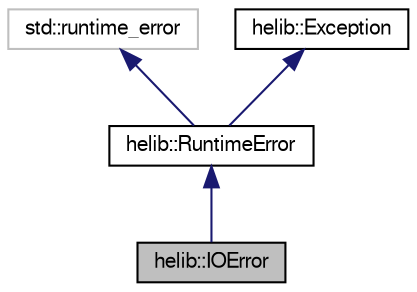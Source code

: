 digraph "helib::IOError"
{
  edge [fontname="FreeSans",fontsize="10",labelfontname="FreeSans",labelfontsize="10"];
  node [fontname="FreeSans",fontsize="10",shape=record];
  Node4 [label="helib::IOError",height=0.2,width=0.4,color="black", fillcolor="grey75", style="filled", fontcolor="black"];
  Node5 -> Node4 [dir="back",color="midnightblue",fontsize="10",style="solid"];
  Node5 [label="helib::RuntimeError",height=0.2,width=0.4,color="black", fillcolor="white", style="filled",URL="$classhelib_1_1_runtime_error.html",tooltip="Inherits from Exception and std::runtime_error. "];
  Node6 -> Node5 [dir="back",color="midnightblue",fontsize="10",style="solid"];
  Node6 [label="std::runtime_error",height=0.2,width=0.4,color="grey75", fillcolor="white", style="filled"];
  Node7 -> Node5 [dir="back",color="midnightblue",fontsize="10",style="solid"];
  Node7 [label="helib::Exception",height=0.2,width=0.4,color="black", fillcolor="white", style="filled",URL="$classhelib_1_1_exception.html",tooltip="Base class that other HElib exception classes inherit from. "];
}
